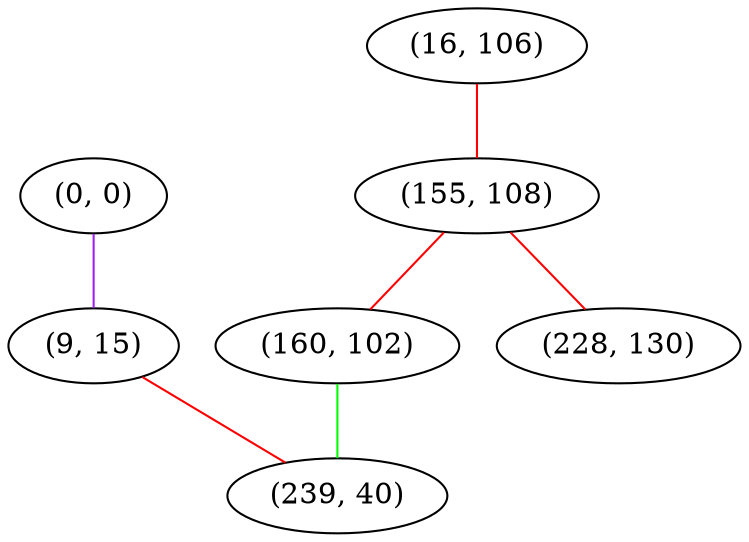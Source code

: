 graph "" {
"(0, 0)";
"(16, 106)";
"(9, 15)";
"(155, 108)";
"(160, 102)";
"(239, 40)";
"(228, 130)";
"(0, 0)" -- "(9, 15)"  [color=purple, key=0, weight=4];
"(16, 106)" -- "(155, 108)"  [color=red, key=0, weight=1];
"(9, 15)" -- "(239, 40)"  [color=red, key=0, weight=1];
"(155, 108)" -- "(160, 102)"  [color=red, key=0, weight=1];
"(155, 108)" -- "(228, 130)"  [color=red, key=0, weight=1];
"(160, 102)" -- "(239, 40)"  [color=green, key=0, weight=2];
}
